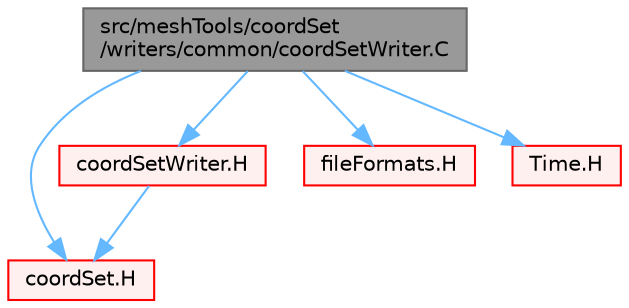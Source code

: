 digraph "src/meshTools/coordSet/writers/common/coordSetWriter.C"
{
 // LATEX_PDF_SIZE
  bgcolor="transparent";
  edge [fontname=Helvetica,fontsize=10,labelfontname=Helvetica,labelfontsize=10];
  node [fontname=Helvetica,fontsize=10,shape=box,height=0.2,width=0.4];
  Node1 [id="Node000001",label="src/meshTools/coordSet\l/writers/common/coordSetWriter.C",height=0.2,width=0.4,color="gray40", fillcolor="grey60", style="filled", fontcolor="black",tooltip=" "];
  Node1 -> Node2 [id="edge1_Node000001_Node000002",color="steelblue1",style="solid",tooltip=" "];
  Node2 [id="Node000002",label="coordSet.H",height=0.2,width=0.4,color="red", fillcolor="#FFF0F0", style="filled",URL="$coordSet_8H.html",tooltip=" "];
  Node1 -> Node194 [id="edge2_Node000001_Node000194",color="steelblue1",style="solid",tooltip=" "];
  Node194 [id="Node000194",label="coordSetWriter.H",height=0.2,width=0.4,color="red", fillcolor="#FFF0F0", style="filled",URL="$coordSetWriter_8H.html",tooltip=" "];
  Node194 -> Node2 [id="edge3_Node000194_Node000002",color="steelblue1",style="solid",tooltip=" "];
  Node1 -> Node209 [id="edge4_Node000001_Node000209",color="steelblue1",style="solid",tooltip=" "];
  Node209 [id="Node000209",label="fileFormats.H",height=0.2,width=0.4,color="red", fillcolor="#FFF0F0", style="filled",URL="$fileFormats_8H.html",tooltip=" "];
  Node1 -> Node210 [id="edge5_Node000001_Node000210",color="steelblue1",style="solid",tooltip=" "];
  Node210 [id="Node000210",label="Time.H",height=0.2,width=0.4,color="red", fillcolor="#FFF0F0", style="filled",URL="$Time_8H.html",tooltip=" "];
}
